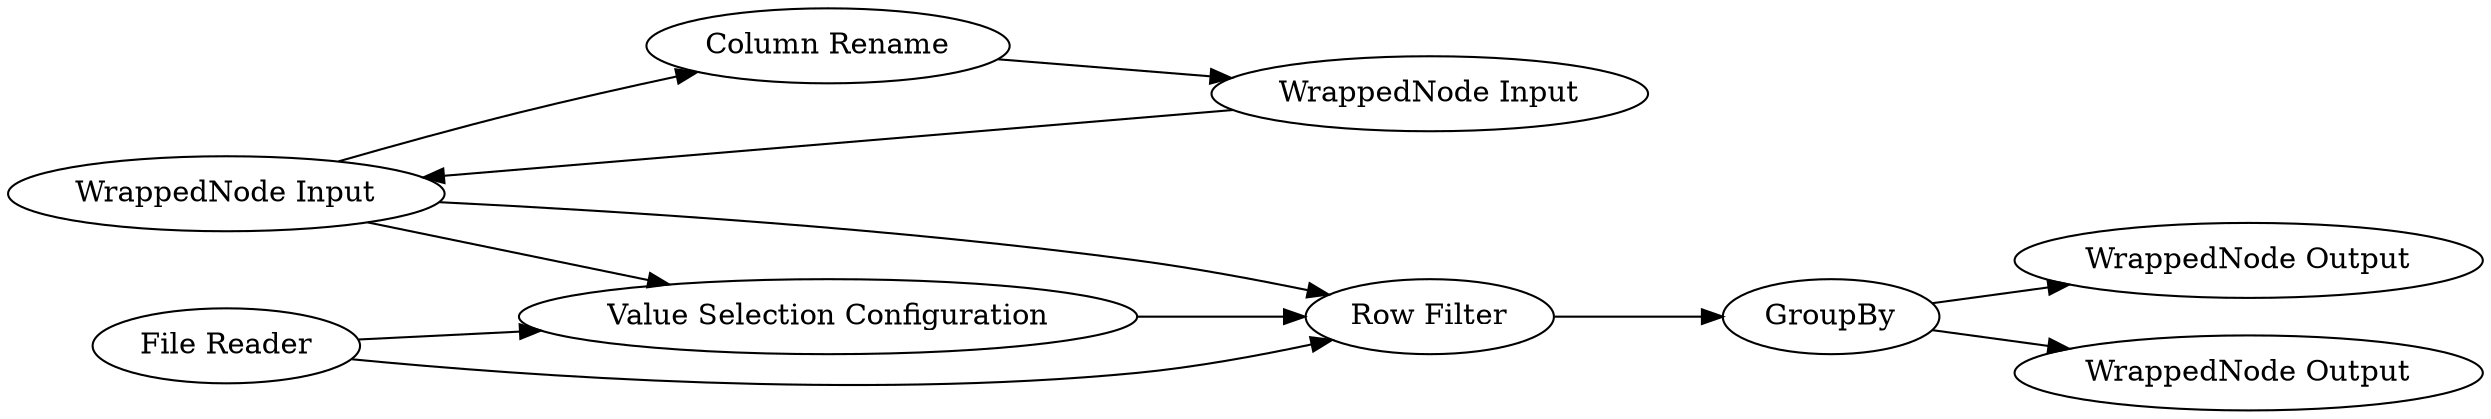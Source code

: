 digraph {
	13 -> 15
	13 -> 2
	2 -> 10
	10 -> 14
	13 -> 9
	9 -> 11
	1 -> 15
	1 -> 2
	10 -> 12
	11 -> 13
	15 -> 2
	13 [label="WrappedNode Input"]
	1 [label="File Reader"]
	9 [label="Column Rename"]
	11 [label="WrappedNode Input"]
	10 [label=GroupBy]
	15 [label="Value Selection Configuration"]
	14 [label="WrappedNode Output"]
	2 [label="Row Filter"]
	12 [label="WrappedNode Output"]
	rankdir=LR
}
